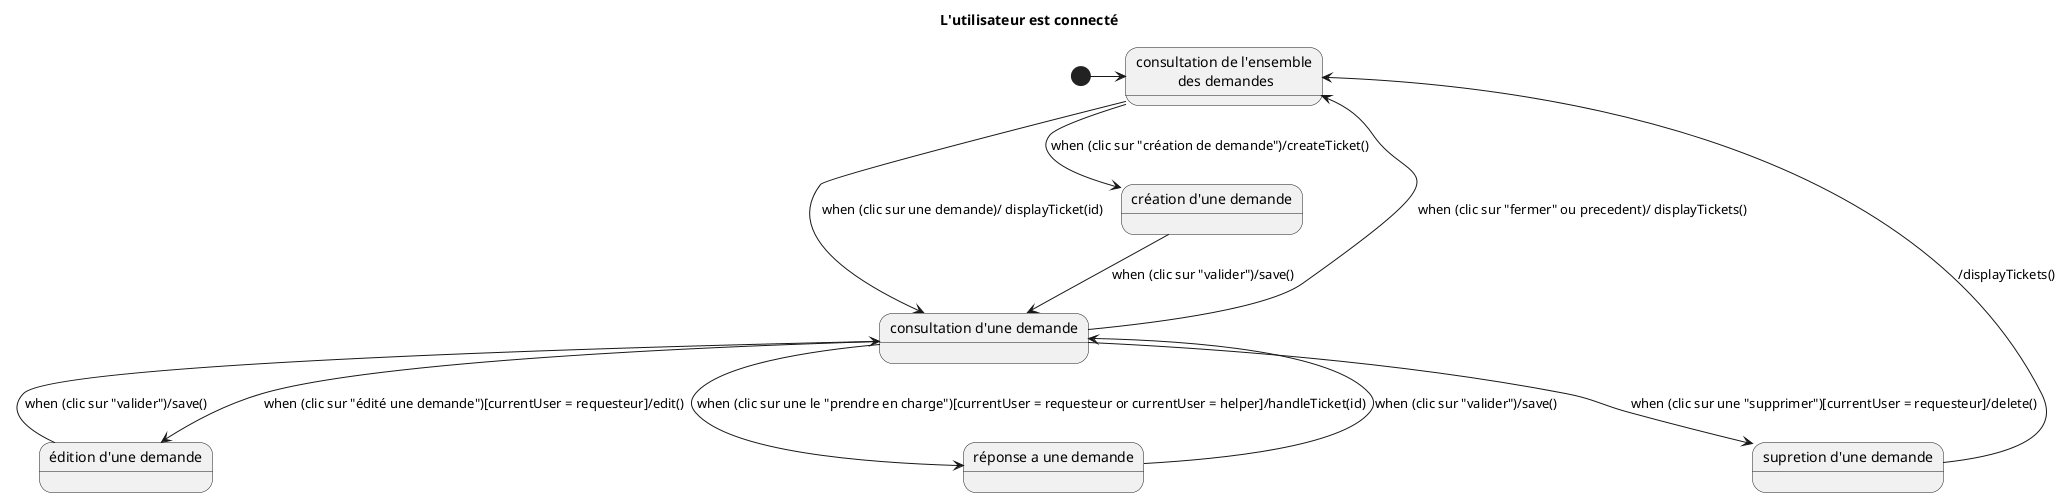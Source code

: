 @startuml
title L'utilisateur est connecté


  state S5 as "consultation de l'ensemble\n des demandes"
  state S6 as "consultation d'une demande"
  state S7 as "création d'une demande"
  state S8 as "édition d'une demande"
  state S9 as "supretion d'une demande"
  state S10 as "réponse a une demande"

  [*] -> S5
  S5 --> S6 : when (clic sur une demande)/ displayTicket(id)
  S6 --> S5 : when (clic sur "fermer" ou precedent)/ displayTickets()
  S5 --> S7 : when (clic sur "création de demande")/createTicket()
  S6 --> S8 : when (clic sur "édité une demande")[currentUser = requesteur]/edit()
  S6 --> S9 : when (clic sur une "supprimer")[currentUser = requesteur]/delete()
  S6 --> S10 : when (clic sur une le "prendre en charge")[currentUser = requesteur or currentUser = helper]/handleTicket(id)
  S9 --> S5:  /displayTickets()
  S7 --> S6 : when (clic sur "valider")/save()
  S8 --> S6 : when (clic sur "valider")/save()
  S10 --> S6 : when (clic sur "valider")/save()
@enduml